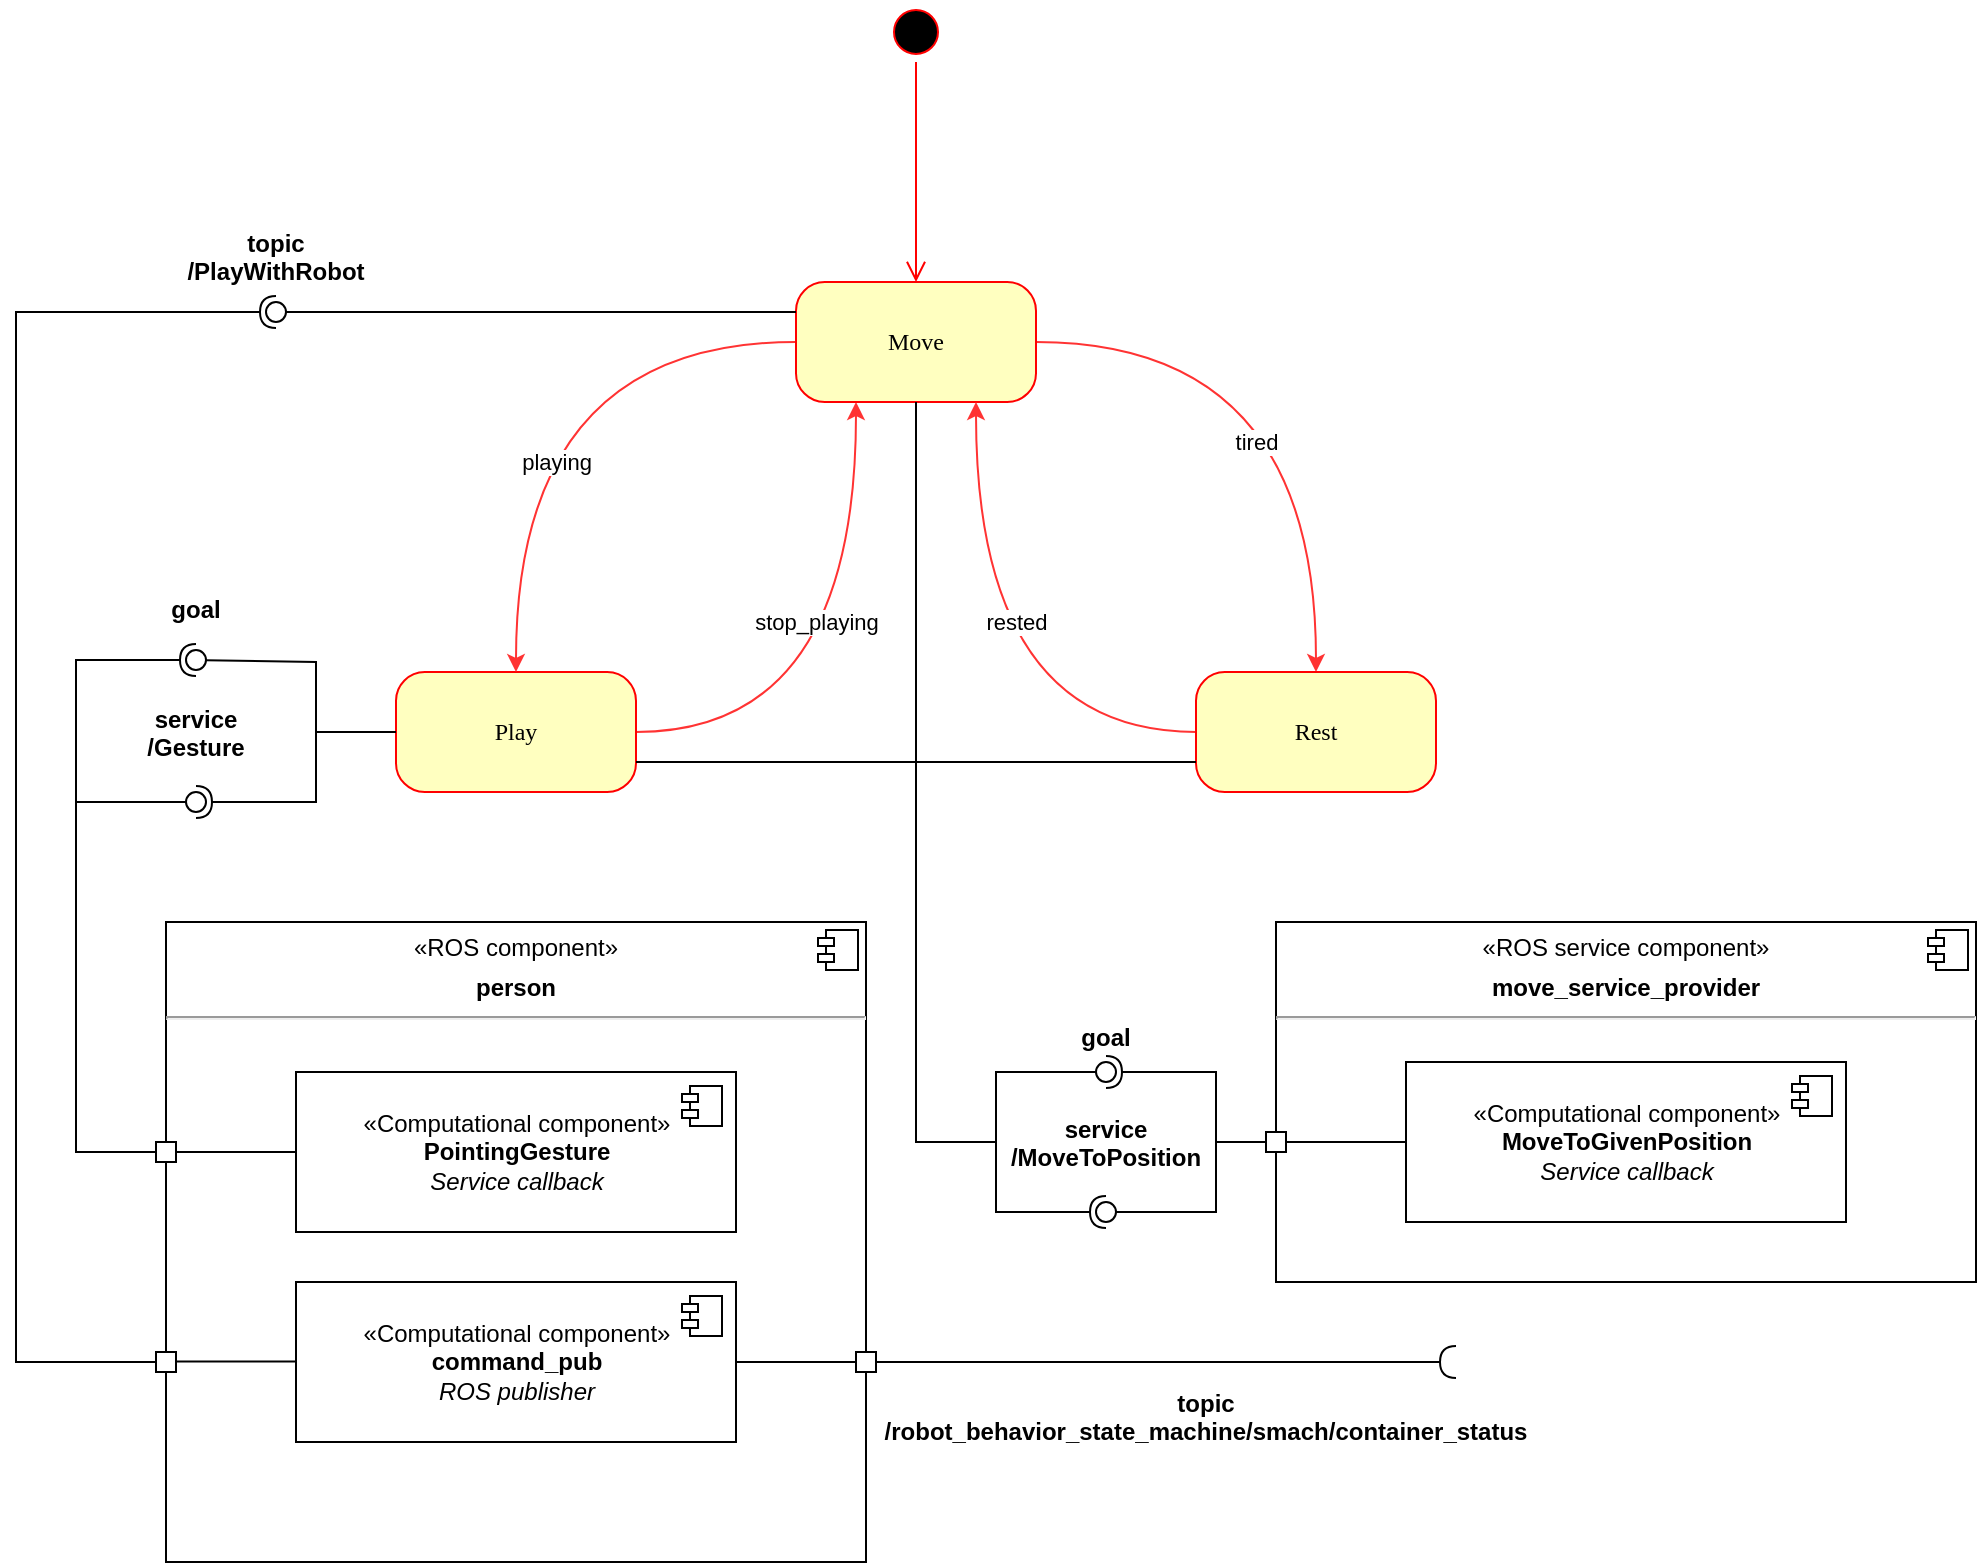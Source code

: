 <mxfile version="13.7.9" type="device"><diagram name="Page-1" id="58cdce13-f638-feb5-8d6f-7d28b1aa9fa0"><mxGraphModel dx="1592" dy="1008" grid="1" gridSize="10" guides="1" tooltips="1" connect="1" arrows="1" fold="1" page="1" pageScale="1" pageWidth="1100" pageHeight="850" background="#ffffff" math="0" shadow="0"><root><mxCell id="0"/><mxCell id="1" parent="0"/><mxCell id="382b91b5511bd0f7-1" value="" style="ellipse;html=1;shape=startState;fillColor=#000000;strokeColor=#ff0000;rounded=1;shadow=0;comic=0;labelBackgroundColor=none;fontFamily=Verdana;fontSize=12;fontColor=#000000;align=center;direction=south;" parent="1" vertex="1"><mxGeometry x="445" y="60" width="30" height="30" as="geometry"/></mxCell><mxCell id="q9fTRV6pv9ZnCtk3dpwy-6" style="edgeStyle=orthogonalEdgeStyle;orthogonalLoop=1;jettySize=auto;html=1;entryX=0.25;entryY=1;entryDx=0;entryDy=0;strokeColor=#FF3333;curved=1;" edge="1" parent="1" source="382b91b5511bd0f7-5" target="382b91b5511bd0f7-6"><mxGeometry relative="1" as="geometry"/></mxCell><mxCell id="q9fTRV6pv9ZnCtk3dpwy-10" value="stop_playing" style="edgeLabel;html=1;align=center;verticalAlign=middle;resizable=0;points=[];" vertex="1" connectable="0" parent="q9fTRV6pv9ZnCtk3dpwy-6"><mxGeometry x="-0.52" y="-2" relative="1" as="geometry"><mxPoint x="24.17" y="-57" as="offset"/></mxGeometry></mxCell><mxCell id="382b91b5511bd0f7-5" value="Play" style="rounded=1;whiteSpace=wrap;html=1;arcSize=24;fillColor=#ffffc0;strokeColor=#ff0000;shadow=0;comic=0;labelBackgroundColor=none;fontFamily=Verdana;fontSize=12;fontColor=#000000;align=center;" parent="1" vertex="1"><mxGeometry x="200" y="395" width="120" height="60" as="geometry"/></mxCell><mxCell id="q9fTRV6pv9ZnCtk3dpwy-1" style="edgeStyle=orthogonalEdgeStyle;orthogonalLoop=1;jettySize=auto;html=1;entryX=0.5;entryY=0;entryDx=0;entryDy=0;strokeColor=#FF3333;curved=1;" edge="1" parent="1" source="382b91b5511bd0f7-6" target="382b91b5511bd0f7-7"><mxGeometry relative="1" as="geometry"/></mxCell><mxCell id="q9fTRV6pv9ZnCtk3dpwy-2" value="tired" style="edgeLabel;html=1;align=center;verticalAlign=middle;resizable=0;points=[];" vertex="1" connectable="0" parent="q9fTRV6pv9ZnCtk3dpwy-1"><mxGeometry x="-0.41" y="2" relative="1" as="geometry"><mxPoint x="20" y="52" as="offset"/></mxGeometry></mxCell><mxCell id="q9fTRV6pv9ZnCtk3dpwy-8" style="edgeStyle=orthogonalEdgeStyle;orthogonalLoop=1;jettySize=auto;html=1;entryX=0.5;entryY=0;entryDx=0;entryDy=0;strokeColor=#FF3333;curved=1;" edge="1" parent="1" source="382b91b5511bd0f7-6" target="382b91b5511bd0f7-5"><mxGeometry relative="1" as="geometry"/></mxCell><mxCell id="q9fTRV6pv9ZnCtk3dpwy-9" value="playing" style="edgeLabel;html=1;align=center;verticalAlign=middle;resizable=0;points=[];" vertex="1" connectable="0" parent="q9fTRV6pv9ZnCtk3dpwy-8"><mxGeometry x="-0.731" y="2" relative="1" as="geometry"><mxPoint x="-79.17" y="58" as="offset"/></mxGeometry></mxCell><mxCell id="382b91b5511bd0f7-6" value="Move" style="rounded=1;whiteSpace=wrap;html=1;arcSize=24;fillColor=#ffffc0;strokeColor=#ff0000;shadow=0;comic=0;labelBackgroundColor=none;fontFamily=Verdana;fontSize=12;fontColor=#000000;align=center;" parent="1" vertex="1"><mxGeometry x="400" y="200" width="120" height="60" as="geometry"/></mxCell><mxCell id="q9fTRV6pv9ZnCtk3dpwy-3" style="edgeStyle=orthogonalEdgeStyle;orthogonalLoop=1;jettySize=auto;html=1;entryX=0.75;entryY=1;entryDx=0;entryDy=0;strokeColor=#FF3333;curved=1;" edge="1" parent="1" source="382b91b5511bd0f7-7" target="382b91b5511bd0f7-6"><mxGeometry relative="1" as="geometry"/></mxCell><mxCell id="q9fTRV6pv9ZnCtk3dpwy-4" value="rested" style="edgeLabel;html=1;align=center;verticalAlign=middle;resizable=0;points=[];" vertex="1" connectable="0" parent="q9fTRV6pv9ZnCtk3dpwy-3"><mxGeometry x="-0.527" y="2" relative="1" as="geometry"><mxPoint x="-25" y="-57" as="offset"/></mxGeometry></mxCell><mxCell id="382b91b5511bd0f7-7" value="Rest" style="rounded=1;whiteSpace=wrap;html=1;arcSize=24;fillColor=#ffffc0;strokeColor=#ff0000;shadow=0;comic=0;labelBackgroundColor=none;fontFamily=Verdana;fontSize=12;fontColor=#000000;align=center;" parent="1" vertex="1"><mxGeometry x="600" y="395" width="120" height="60" as="geometry"/></mxCell><mxCell id="2a3bc250acf0617d-9" style="edgeStyle=orthogonalEdgeStyle;html=1;labelBackgroundColor=none;endArrow=open;endSize=8;strokeColor=#ff0000;fontFamily=Verdana;fontSize=12;align=left;" parent="1" source="382b91b5511bd0f7-1" target="382b91b5511bd0f7-6" edge="1"><mxGeometry relative="1" as="geometry"/></mxCell><mxCell id="q9fTRV6pv9ZnCtk3dpwy-13" value="&lt;p style=&quot;margin: 0px ; margin-top: 6px ; text-align: center&quot;&gt;&lt;span&gt;«ROS service component»&lt;/span&gt;&lt;br&gt;&lt;/p&gt;&lt;p style=&quot;margin: 0px ; margin-top: 6px ; text-align: center&quot;&gt;&lt;b&gt;move_service_provider&lt;/b&gt;&lt;b&gt;&lt;br&gt;&lt;/b&gt;&lt;/p&gt;&lt;hr&gt;&lt;p style=&quot;margin: 0px ; margin-left: 8px&quot;&gt;&lt;br&gt;&lt;/p&gt;" style="align=left;overflow=fill;html=1;dropTarget=0;" vertex="1" parent="1"><mxGeometry x="640" y="520" width="350" height="180" as="geometry"/></mxCell><mxCell id="q9fTRV6pv9ZnCtk3dpwy-14" value="" style="shape=component;jettyWidth=8;jettyHeight=4;" vertex="1" parent="q9fTRV6pv9ZnCtk3dpwy-13"><mxGeometry x="1" width="20" height="20" relative="1" as="geometry"><mxPoint x="-24" y="4" as="offset"/></mxGeometry></mxCell><mxCell id="q9fTRV6pv9ZnCtk3dpwy-15" value="«Computational component»&lt;br&gt;&lt;b&gt;MoveToGivenPosition&lt;/b&gt;&lt;br&gt;&lt;i&gt;Service callback&lt;/i&gt;" style="html=1;dropTarget=0;" vertex="1" parent="1"><mxGeometry x="705" y="590" width="220" height="80" as="geometry"/></mxCell><mxCell id="q9fTRV6pv9ZnCtk3dpwy-16" value="" style="shape=module;jettyWidth=8;jettyHeight=4;" vertex="1" parent="q9fTRV6pv9ZnCtk3dpwy-15"><mxGeometry x="1" width="20" height="20" relative="1" as="geometry"><mxPoint x="-27" y="7" as="offset"/></mxGeometry></mxCell><mxCell id="q9fTRV6pv9ZnCtk3dpwy-20" value="" style="rounded=0;orthogonalLoop=1;jettySize=auto;html=1;endArrow=none;endFill=0;exitX=0;exitY=0.5;exitDx=0;exitDy=0;" edge="1" parent="1" source="q9fTRV6pv9ZnCtk3dpwy-54"><mxGeometry relative="1" as="geometry"><mxPoint x="570" y="630" as="sourcePoint"/><mxPoint x="610" y="630" as="targetPoint"/></mxGeometry></mxCell><mxCell id="q9fTRV6pv9ZnCtk3dpwy-26" value="" style="rounded=0;orthogonalLoop=1;jettySize=auto;html=1;endArrow=none;endFill=0;" edge="1" parent="1"><mxGeometry relative="1" as="geometry"><mxPoint x="550" y="595" as="sourcePoint"/><mxPoint x="550.0" y="595" as="targetPoint"/></mxGeometry></mxCell><mxCell id="q9fTRV6pv9ZnCtk3dpwy-29" value="" style="rounded=0;orthogonalLoop=1;jettySize=auto;html=1;endArrow=none;endFill=0;" edge="1" target="q9fTRV6pv9ZnCtk3dpwy-31" parent="1"><mxGeometry relative="1" as="geometry"><mxPoint x="610" y="630" as="sourcePoint"/><Array as="points"><mxPoint x="610" y="665"/></Array></mxGeometry></mxCell><mxCell id="q9fTRV6pv9ZnCtk3dpwy-30" value="" style="rounded=0;orthogonalLoop=1;jettySize=auto;html=1;endArrow=halfCircle;endFill=0;entryX=0.5;entryY=0.5;entryDx=0;entryDy=0;endSize=6;strokeWidth=1;" edge="1" target="q9fTRV6pv9ZnCtk3dpwy-31" parent="1"><mxGeometry relative="1" as="geometry"><mxPoint x="460" y="460" as="sourcePoint"/><Array as="points"><mxPoint x="460" y="630"/><mxPoint x="500" y="630"/><mxPoint x="500" y="650"/><mxPoint x="500" y="665"/></Array></mxGeometry></mxCell><mxCell id="q9fTRV6pv9ZnCtk3dpwy-31" value="" style="ellipse;whiteSpace=wrap;html=1;fontFamily=Helvetica;fontSize=12;fontColor=#000000;align=center;strokeColor=#000000;fillColor=#ffffff;points=[];aspect=fixed;resizable=0;" vertex="1" parent="1"><mxGeometry x="550" y="660" width="10" height="10" as="geometry"/></mxCell><mxCell id="q9fTRV6pv9ZnCtk3dpwy-45" value="" style="rounded=0;orthogonalLoop=1;jettySize=auto;html=1;endArrow=none;endFill=0;exitX=0.5;exitY=1;exitDx=0;exitDy=0;" edge="1" target="q9fTRV6pv9ZnCtk3dpwy-47" parent="1" source="382b91b5511bd0f7-6"><mxGeometry relative="1" as="geometry"><mxPoint x="460" y="310" as="sourcePoint"/><Array as="points"><mxPoint x="460" y="630"/><mxPoint x="500" y="630"/><mxPoint x="500" y="595"/></Array></mxGeometry></mxCell><mxCell id="q9fTRV6pv9ZnCtk3dpwy-46" value="" style="rounded=0;orthogonalLoop=1;jettySize=auto;html=1;endArrow=halfCircle;endFill=0;entryX=0.5;entryY=0.5;entryDx=0;entryDy=0;endSize=6;strokeWidth=1;" edge="1" target="q9fTRV6pv9ZnCtk3dpwy-47" parent="1"><mxGeometry relative="1" as="geometry"><mxPoint x="610" y="630" as="sourcePoint"/><Array as="points"><mxPoint x="610" y="595"/></Array></mxGeometry></mxCell><mxCell id="q9fTRV6pv9ZnCtk3dpwy-47" value="" style="ellipse;whiteSpace=wrap;html=1;fontFamily=Helvetica;fontSize=12;fontColor=#000000;align=center;strokeColor=#000000;fillColor=#ffffff;points=[];aspect=fixed;resizable=0;" vertex="1" parent="1"><mxGeometry x="550" y="590" width="10" height="10" as="geometry"/></mxCell><mxCell id="q9fTRV6pv9ZnCtk3dpwy-49" value="" style="rounded=0;orthogonalLoop=1;jettySize=auto;html=1;endArrow=none;endFill=0;entryX=0;entryY=0.75;entryDx=0;entryDy=0;exitX=1;exitY=0.75;exitDx=0;exitDy=0;" edge="1" target="382b91b5511bd0f7-7" parent="1" source="382b91b5511bd0f7-5"><mxGeometry relative="1" as="geometry"><mxPoint x="450" y="460" as="sourcePoint"/><mxPoint x="465" y="460" as="targetPoint"/><Array as="points"/></mxGeometry></mxCell><mxCell id="q9fTRV6pv9ZnCtk3dpwy-52" value="service&#10;/MoveToPosition" style="text;align=center;fontStyle=1;verticalAlign=middle;spacingLeft=3;spacingRight=3;strokeColor=none;rotatable=0;points=[[0,0.5],[1,0.5]];portConstraint=eastwest;" vertex="1" parent="1"><mxGeometry x="515" y="617" width="80" height="26" as="geometry"/></mxCell><mxCell id="q9fTRV6pv9ZnCtk3dpwy-53" value="goal" style="text;align=center;fontStyle=1;verticalAlign=middle;spacingLeft=3;spacingRight=3;strokeColor=none;rotatable=0;points=[[0,0.5],[1,0.5]];portConstraint=eastwest;" vertex="1" parent="1"><mxGeometry x="515" y="564" width="80" height="26" as="geometry"/></mxCell><mxCell id="q9fTRV6pv9ZnCtk3dpwy-54" value="" style="rounded=0;whiteSpace=wrap;html=1;" vertex="1" parent="1"><mxGeometry x="635" y="625" width="10" height="10" as="geometry"/></mxCell><mxCell id="q9fTRV6pv9ZnCtk3dpwy-55" value="" style="rounded=0;orthogonalLoop=1;jettySize=auto;html=1;endArrow=none;endFill=0;exitX=0;exitY=0.5;exitDx=0;exitDy=0;" edge="1" parent="1" source="q9fTRV6pv9ZnCtk3dpwy-15" target="q9fTRV6pv9ZnCtk3dpwy-54"><mxGeometry relative="1" as="geometry"><mxPoint x="705" y="630" as="sourcePoint"/><mxPoint x="610" y="630" as="targetPoint"/></mxGeometry></mxCell><mxCell id="q9fTRV6pv9ZnCtk3dpwy-56" value="&lt;p style=&quot;margin: 0px ; margin-top: 6px ; text-align: center&quot;&gt;&lt;span&gt;«ROS component»&lt;/span&gt;&lt;br&gt;&lt;/p&gt;&lt;p style=&quot;margin: 0px ; margin-top: 6px ; text-align: center&quot;&gt;&lt;b&gt;person&lt;/b&gt;&lt;b&gt;&lt;br&gt;&lt;/b&gt;&lt;/p&gt;&lt;hr&gt;&lt;p style=&quot;margin: 0px ; margin-left: 8px&quot;&gt;&lt;br&gt;&lt;/p&gt;" style="align=left;overflow=fill;html=1;dropTarget=0;" vertex="1" parent="1"><mxGeometry x="85" y="520" width="350" height="320" as="geometry"/></mxCell><mxCell id="q9fTRV6pv9ZnCtk3dpwy-57" value="" style="shape=component;jettyWidth=8;jettyHeight=4;" vertex="1" parent="q9fTRV6pv9ZnCtk3dpwy-56"><mxGeometry x="1" width="20" height="20" relative="1" as="geometry"><mxPoint x="-24" y="4" as="offset"/></mxGeometry></mxCell><mxCell id="q9fTRV6pv9ZnCtk3dpwy-58" value="«Computational component»&lt;br&gt;&lt;b&gt;PointingGesture&lt;/b&gt;&lt;br&gt;&lt;i&gt;Service callback&lt;/i&gt;" style="html=1;dropTarget=0;" vertex="1" parent="1"><mxGeometry x="150" y="595" width="220" height="80" as="geometry"/></mxCell><mxCell id="q9fTRV6pv9ZnCtk3dpwy-59" value="" style="shape=module;jettyWidth=8;jettyHeight=4;" vertex="1" parent="q9fTRV6pv9ZnCtk3dpwy-58"><mxGeometry x="1" width="20" height="20" relative="1" as="geometry"><mxPoint x="-27" y="7" as="offset"/></mxGeometry></mxCell><mxCell id="q9fTRV6pv9ZnCtk3dpwy-69" value="" style="rounded=0;whiteSpace=wrap;html=1;" vertex="1" parent="1"><mxGeometry x="80" y="630" width="10" height="10" as="geometry"/></mxCell><mxCell id="q9fTRV6pv9ZnCtk3dpwy-74" value="" style="rounded=0;orthogonalLoop=1;jettySize=auto;html=1;endArrow=none;endFill=0;exitX=0;exitY=0.5;exitDx=0;exitDy=0;" edge="1" parent="1" target="q9fTRV6pv9ZnCtk3dpwy-69"><mxGeometry relative="1" as="geometry"><mxPoint x="150" y="635" as="sourcePoint"/><mxPoint x="50" y="635" as="targetPoint"/></mxGeometry></mxCell><mxCell id="q9fTRV6pv9ZnCtk3dpwy-75" value="" style="rounded=0;orthogonalLoop=1;jettySize=auto;html=1;endArrow=none;endFill=0;exitX=0;exitY=0.5;exitDx=0;exitDy=0;" edge="1" target="q9fTRV6pv9ZnCtk3dpwy-77" parent="1" source="382b91b5511bd0f7-5"><mxGeometry relative="1" as="geometry"><mxPoint x="80" y="389" as="sourcePoint"/><Array as="points"><mxPoint x="160" y="425"/><mxPoint x="160" y="390"/></Array></mxGeometry></mxCell><mxCell id="q9fTRV6pv9ZnCtk3dpwy-76" value="" style="rounded=0;orthogonalLoop=1;jettySize=auto;html=1;endArrow=halfCircle;endFill=0;entryX=0.5;entryY=0.5;entryDx=0;entryDy=0;endSize=6;strokeWidth=1;exitX=0;exitY=0.5;exitDx=0;exitDy=0;" edge="1" target="q9fTRV6pv9ZnCtk3dpwy-77" parent="1" source="q9fTRV6pv9ZnCtk3dpwy-69"><mxGeometry relative="1" as="geometry"><mxPoint x="60" y="620" as="sourcePoint"/><Array as="points"><mxPoint x="40" y="635"/><mxPoint x="40" y="389"/></Array></mxGeometry></mxCell><mxCell id="q9fTRV6pv9ZnCtk3dpwy-77" value="" style="ellipse;whiteSpace=wrap;html=1;fontFamily=Helvetica;fontSize=12;fontColor=#000000;align=center;strokeColor=#000000;fillColor=#ffffff;points=[];aspect=fixed;resizable=0;" vertex="1" parent="1"><mxGeometry x="95" y="384" width="10" height="10" as="geometry"/></mxCell><mxCell id="q9fTRV6pv9ZnCtk3dpwy-78" value="" style="rounded=0;orthogonalLoop=1;jettySize=auto;html=1;endArrow=none;endFill=0;" edge="1" target="q9fTRV6pv9ZnCtk3dpwy-80" parent="1"><mxGeometry relative="1" as="geometry"><mxPoint x="80" y="635" as="sourcePoint"/><Array as="points"><mxPoint x="40" y="635"/><mxPoint x="40" y="460"/></Array></mxGeometry></mxCell><mxCell id="q9fTRV6pv9ZnCtk3dpwy-79" value="" style="rounded=0;orthogonalLoop=1;jettySize=auto;html=1;endArrow=halfCircle;endFill=0;entryX=0.5;entryY=0.5;entryDx=0;entryDy=0;endSize=6;strokeWidth=1;exitX=0;exitY=0.5;exitDx=0;exitDy=0;" edge="1" target="q9fTRV6pv9ZnCtk3dpwy-80" parent="1" source="382b91b5511bd0f7-5"><mxGeometry relative="1" as="geometry"><mxPoint x="120" y="460" as="sourcePoint"/><Array as="points"><mxPoint x="160" y="425"/><mxPoint x="160" y="460"/></Array></mxGeometry></mxCell><mxCell id="q9fTRV6pv9ZnCtk3dpwy-80" value="" style="ellipse;whiteSpace=wrap;html=1;fontFamily=Helvetica;fontSize=12;fontColor=#000000;align=center;strokeColor=#000000;fillColor=#ffffff;points=[];aspect=fixed;resizable=0;" vertex="1" parent="1"><mxGeometry x="95" y="455" width="10" height="10" as="geometry"/></mxCell><mxCell id="q9fTRV6pv9ZnCtk3dpwy-82" value="service&#10;/Gesture" style="text;align=center;fontStyle=1;verticalAlign=middle;spacingLeft=3;spacingRight=3;strokeColor=none;rotatable=0;points=[[0,0.5],[1,0.5]];portConstraint=eastwest;" vertex="1" parent="1"><mxGeometry x="60" y="412" width="80" height="26" as="geometry"/></mxCell><mxCell id="q9fTRV6pv9ZnCtk3dpwy-83" value="goal" style="text;align=center;fontStyle=1;verticalAlign=middle;spacingLeft=3;spacingRight=3;strokeColor=none;rotatable=0;points=[[0,0.5],[1,0.5]];portConstraint=eastwest;" vertex="1" parent="1"><mxGeometry x="60" y="350" width="80" height="26" as="geometry"/></mxCell><mxCell id="q9fTRV6pv9ZnCtk3dpwy-84" value="«Computational component»&lt;br&gt;&lt;b&gt;command_pub&lt;/b&gt;&lt;br&gt;&lt;i&gt;ROS publisher&lt;/i&gt;" style="html=1;dropTarget=0;" vertex="1" parent="1"><mxGeometry x="150" y="700" width="220" height="80" as="geometry"/></mxCell><mxCell id="q9fTRV6pv9ZnCtk3dpwy-85" value="" style="shape=module;jettyWidth=8;jettyHeight=4;" vertex="1" parent="q9fTRV6pv9ZnCtk3dpwy-84"><mxGeometry x="1" width="20" height="20" relative="1" as="geometry"><mxPoint x="-27" y="7" as="offset"/></mxGeometry></mxCell><mxCell id="q9fTRV6pv9ZnCtk3dpwy-86" value="" style="rounded=0;whiteSpace=wrap;html=1;" vertex="1" parent="1"><mxGeometry x="80" y="735" width="10" height="10" as="geometry"/></mxCell><mxCell id="q9fTRV6pv9ZnCtk3dpwy-88" value="" style="rounded=0;orthogonalLoop=1;jettySize=auto;html=1;endArrow=none;endFill=0;exitX=0;exitY=0.5;exitDx=0;exitDy=0;" edge="1" parent="1"><mxGeometry relative="1" as="geometry"><mxPoint x="150" y="739.71" as="sourcePoint"/><mxPoint x="90" y="739.71" as="targetPoint"/></mxGeometry></mxCell><mxCell id="q9fTRV6pv9ZnCtk3dpwy-89" value="" style="rounded=0;orthogonalLoop=1;jettySize=auto;html=1;endArrow=none;endFill=0;strokeColor=#000000;exitX=0;exitY=0.25;exitDx=0;exitDy=0;" edge="1" target="q9fTRV6pv9ZnCtk3dpwy-91" parent="1" source="382b91b5511bd0f7-6"><mxGeometry relative="1" as="geometry"><mxPoint x="120" y="215" as="sourcePoint"/></mxGeometry></mxCell><mxCell id="q9fTRV6pv9ZnCtk3dpwy-90" value="" style="rounded=0;orthogonalLoop=1;jettySize=auto;html=1;endArrow=halfCircle;endFill=0;entryX=0.5;entryY=0.5;entryDx=0;entryDy=0;endSize=6;strokeWidth=1;exitX=0;exitY=0.5;exitDx=0;exitDy=0;" edge="1" target="q9fTRV6pv9ZnCtk3dpwy-91" parent="1" source="q9fTRV6pv9ZnCtk3dpwy-86"><mxGeometry relative="1" as="geometry"><mxPoint x="60" y="739" as="sourcePoint"/><Array as="points"><mxPoint x="10" y="740"/><mxPoint x="10" y="215"/></Array></mxGeometry></mxCell><mxCell id="q9fTRV6pv9ZnCtk3dpwy-91" value="" style="ellipse;whiteSpace=wrap;html=1;fontFamily=Helvetica;fontSize=12;fontColor=#000000;align=center;strokeColor=#000000;fillColor=#ffffff;points=[];aspect=fixed;resizable=0;" vertex="1" parent="1"><mxGeometry x="135" y="210" width="10" height="10" as="geometry"/></mxCell><mxCell id="q9fTRV6pv9ZnCtk3dpwy-94" value="topic&#10;/PlayWithRobot" style="text;align=center;fontStyle=1;verticalAlign=middle;spacingLeft=3;spacingRight=3;strokeColor=none;rotatable=0;points=[[0,0.5],[1,0.5]];portConstraint=eastwest;" vertex="1" parent="1"><mxGeometry x="100" y="174" width="80" height="26" as="geometry"/></mxCell><mxCell id="q9fTRV6pv9ZnCtk3dpwy-96" value="" style="rounded=0;orthogonalLoop=1;jettySize=auto;html=1;endArrow=halfCircle;endFill=0;endSize=6;strokeWidth=1;exitX=1;exitY=0.5;exitDx=0;exitDy=0;" edge="1" parent="1" source="q9fTRV6pv9ZnCtk3dpwy-84"><mxGeometry relative="1" as="geometry"><mxPoint x="515" y="815" as="sourcePoint"/><mxPoint x="730" y="740" as="targetPoint"/></mxGeometry></mxCell><mxCell id="q9fTRV6pv9ZnCtk3dpwy-98" value="topic&#10;/robot_behavior_state_machine/smach/container_status" style="text;align=center;fontStyle=1;verticalAlign=middle;spacingLeft=3;spacingRight=3;strokeColor=none;rotatable=0;points=[[0,0.5],[1,0.5]];portConstraint=eastwest;" vertex="1" parent="1"><mxGeometry x="565" y="754" width="80" height="26" as="geometry"/></mxCell><mxCell id="q9fTRV6pv9ZnCtk3dpwy-99" value="" style="rounded=0;whiteSpace=wrap;html=1;" vertex="1" parent="1"><mxGeometry x="430" y="735" width="10" height="10" as="geometry"/></mxCell></root></mxGraphModel></diagram></mxfile>
